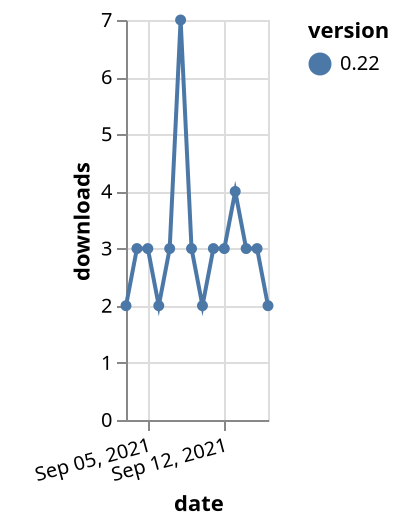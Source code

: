 {"$schema": "https://vega.github.io/schema/vega-lite/v5.json", "description": "A simple bar chart with embedded data.", "data": {"values": [{"date": "2021-09-03", "total": 4003, "delta": 2, "version": "0.22"}, {"date": "2021-09-04", "total": 4006, "delta": 3, "version": "0.22"}, {"date": "2021-09-05", "total": 4009, "delta": 3, "version": "0.22"}, {"date": "2021-09-06", "total": 4011, "delta": 2, "version": "0.22"}, {"date": "2021-09-07", "total": 4014, "delta": 3, "version": "0.22"}, {"date": "2021-09-08", "total": 4021, "delta": 7, "version": "0.22"}, {"date": "2021-09-09", "total": 4024, "delta": 3, "version": "0.22"}, {"date": "2021-09-10", "total": 4026, "delta": 2, "version": "0.22"}, {"date": "2021-09-11", "total": 4029, "delta": 3, "version": "0.22"}, {"date": "2021-09-12", "total": 4032, "delta": 3, "version": "0.22"}, {"date": "2021-09-13", "total": 4036, "delta": 4, "version": "0.22"}, {"date": "2021-09-14", "total": 4039, "delta": 3, "version": "0.22"}, {"date": "2021-09-15", "total": 4042, "delta": 3, "version": "0.22"}, {"date": "2021-09-16", "total": 4044, "delta": 2, "version": "0.22"}]}, "width": "container", "mark": {"type": "line", "point": {"filled": true}}, "encoding": {"x": {"field": "date", "type": "temporal", "timeUnit": "yearmonthdate", "title": "date", "axis": {"labelAngle": -15}}, "y": {"field": "delta", "type": "quantitative", "title": "downloads"}, "color": {"field": "version", "type": "nominal"}, "tooltip": {"field": "delta"}}}